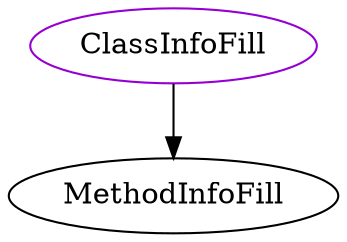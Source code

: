 digraph classinfofill{
ClassInfoFill -> MethodInfoFill;
ClassInfoFill	[shape=oval, color=darkviolet, label="ClassInfoFill"];
}
